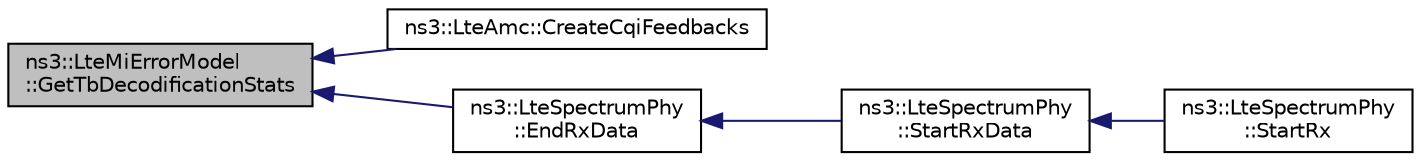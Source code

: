 digraph "ns3::LteMiErrorModel::GetTbDecodificationStats"
{
  edge [fontname="Helvetica",fontsize="10",labelfontname="Helvetica",labelfontsize="10"];
  node [fontname="Helvetica",fontsize="10",shape=record];
  rankdir="LR";
  Node1 [label="ns3::LteMiErrorModel\l::GetTbDecodificationStats",height=0.2,width=0.4,color="black", fillcolor="grey75", style="filled", fontcolor="black"];
  Node1 -> Node2 [dir="back",color="midnightblue",fontsize="10",style="solid"];
  Node2 [label="ns3::LteAmc::CreateCqiFeedbacks",height=0.2,width=0.4,color="black", fillcolor="white", style="filled",URL="$d0/dd6/classns3_1_1LteAmc.html#a5190b24fd9a520be9be4a0d4d9110cf4",tooltip="Create a message with CQI feedback. "];
  Node1 -> Node3 [dir="back",color="midnightblue",fontsize="10",style="solid"];
  Node3 [label="ns3::LteSpectrumPhy\l::EndRxData",height=0.2,width=0.4,color="black", fillcolor="white", style="filled",URL="$de/def/classns3_1_1LteSpectrumPhy.html#adb0ef7ffaee60976d3b79f31fb3129ca"];
  Node3 -> Node4 [dir="back",color="midnightblue",fontsize="10",style="solid"];
  Node4 [label="ns3::LteSpectrumPhy\l::StartRxData",height=0.2,width=0.4,color="black", fillcolor="white", style="filled",URL="$de/def/classns3_1_1LteSpectrumPhy.html#a496c5216723459c21c02576f8a5056af"];
  Node4 -> Node5 [dir="back",color="midnightblue",fontsize="10",style="solid"];
  Node5 [label="ns3::LteSpectrumPhy\l::StartRx",height=0.2,width=0.4,color="black", fillcolor="white", style="filled",URL="$de/def/classns3_1_1LteSpectrumPhy.html#af4041e1ab1f466d1c66b8f2f1c519657"];
}
